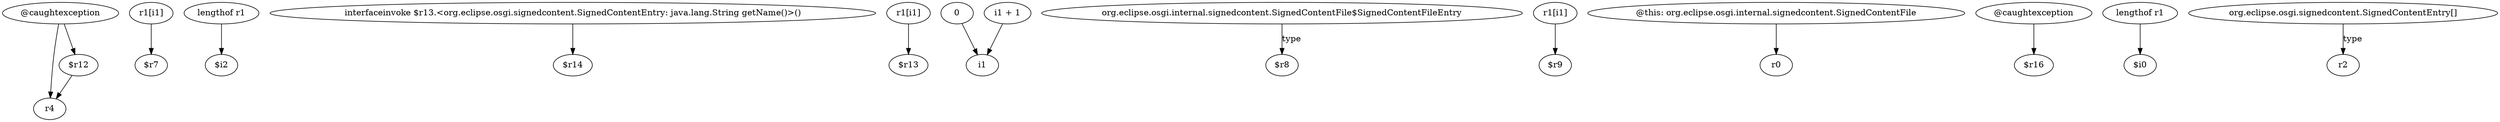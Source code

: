digraph g {
0[label="@caughtexception"]
1[label="r4"]
0->1[label=""]
2[label="r1[i1]"]
3[label="$r7"]
2->3[label=""]
4[label="lengthof r1"]
5[label="$i2"]
4->5[label=""]
6[label="$r12"]
0->6[label=""]
7[label="interfaceinvoke $r13.<org.eclipse.osgi.signedcontent.SignedContentEntry: java.lang.String getName()>()"]
8[label="$r14"]
7->8[label=""]
9[label="r1[i1]"]
10[label="$r13"]
9->10[label=""]
11[label="0"]
12[label="i1"]
11->12[label=""]
13[label="org.eclipse.osgi.internal.signedcontent.SignedContentFile$SignedContentFileEntry"]
14[label="$r8"]
13->14[label="type"]
6->1[label=""]
15[label="r1[i1]"]
16[label="$r9"]
15->16[label=""]
17[label="i1 + 1"]
17->12[label=""]
18[label="@this: org.eclipse.osgi.internal.signedcontent.SignedContentFile"]
19[label="r0"]
18->19[label=""]
20[label="@caughtexception"]
21[label="$r16"]
20->21[label=""]
22[label="lengthof r1"]
23[label="$i0"]
22->23[label=""]
24[label="org.eclipse.osgi.signedcontent.SignedContentEntry[]"]
25[label="r2"]
24->25[label="type"]
}